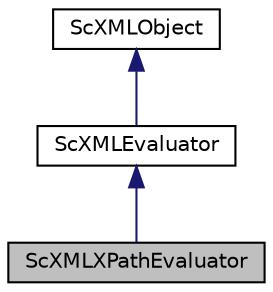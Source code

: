 digraph "ScXMLXPathEvaluator"
{
 // LATEX_PDF_SIZE
  edge [fontname="Helvetica",fontsize="10",labelfontname="Helvetica",labelfontsize="10"];
  node [fontname="Helvetica",fontsize="10",shape=record];
  Node1 [label="ScXMLXPathEvaluator",height=0.2,width=0.4,color="black", fillcolor="grey75", style="filled", fontcolor="black",tooltip="implements the XPath evaluator."];
  Node2 -> Node1 [dir="back",color="midnightblue",fontsize="10",style="solid",fontname="Helvetica"];
  Node2 [label="ScXMLEvaluator",height=0.2,width=0.4,color="black", fillcolor="white", style="filled",URL="$classScXMLEvaluator.html",tooltip="defines an interface for profile-dependent evaluators."];
  Node3 -> Node2 [dir="back",color="midnightblue",fontsize="10",style="solid",fontname="Helvetica"];
  Node3 [label="ScXMLObject",height=0.2,width=0.4,color="black", fillcolor="white", style="filled",URL="$classScXMLObject.html",tooltip="Base class for all SCXML objects."];
}
